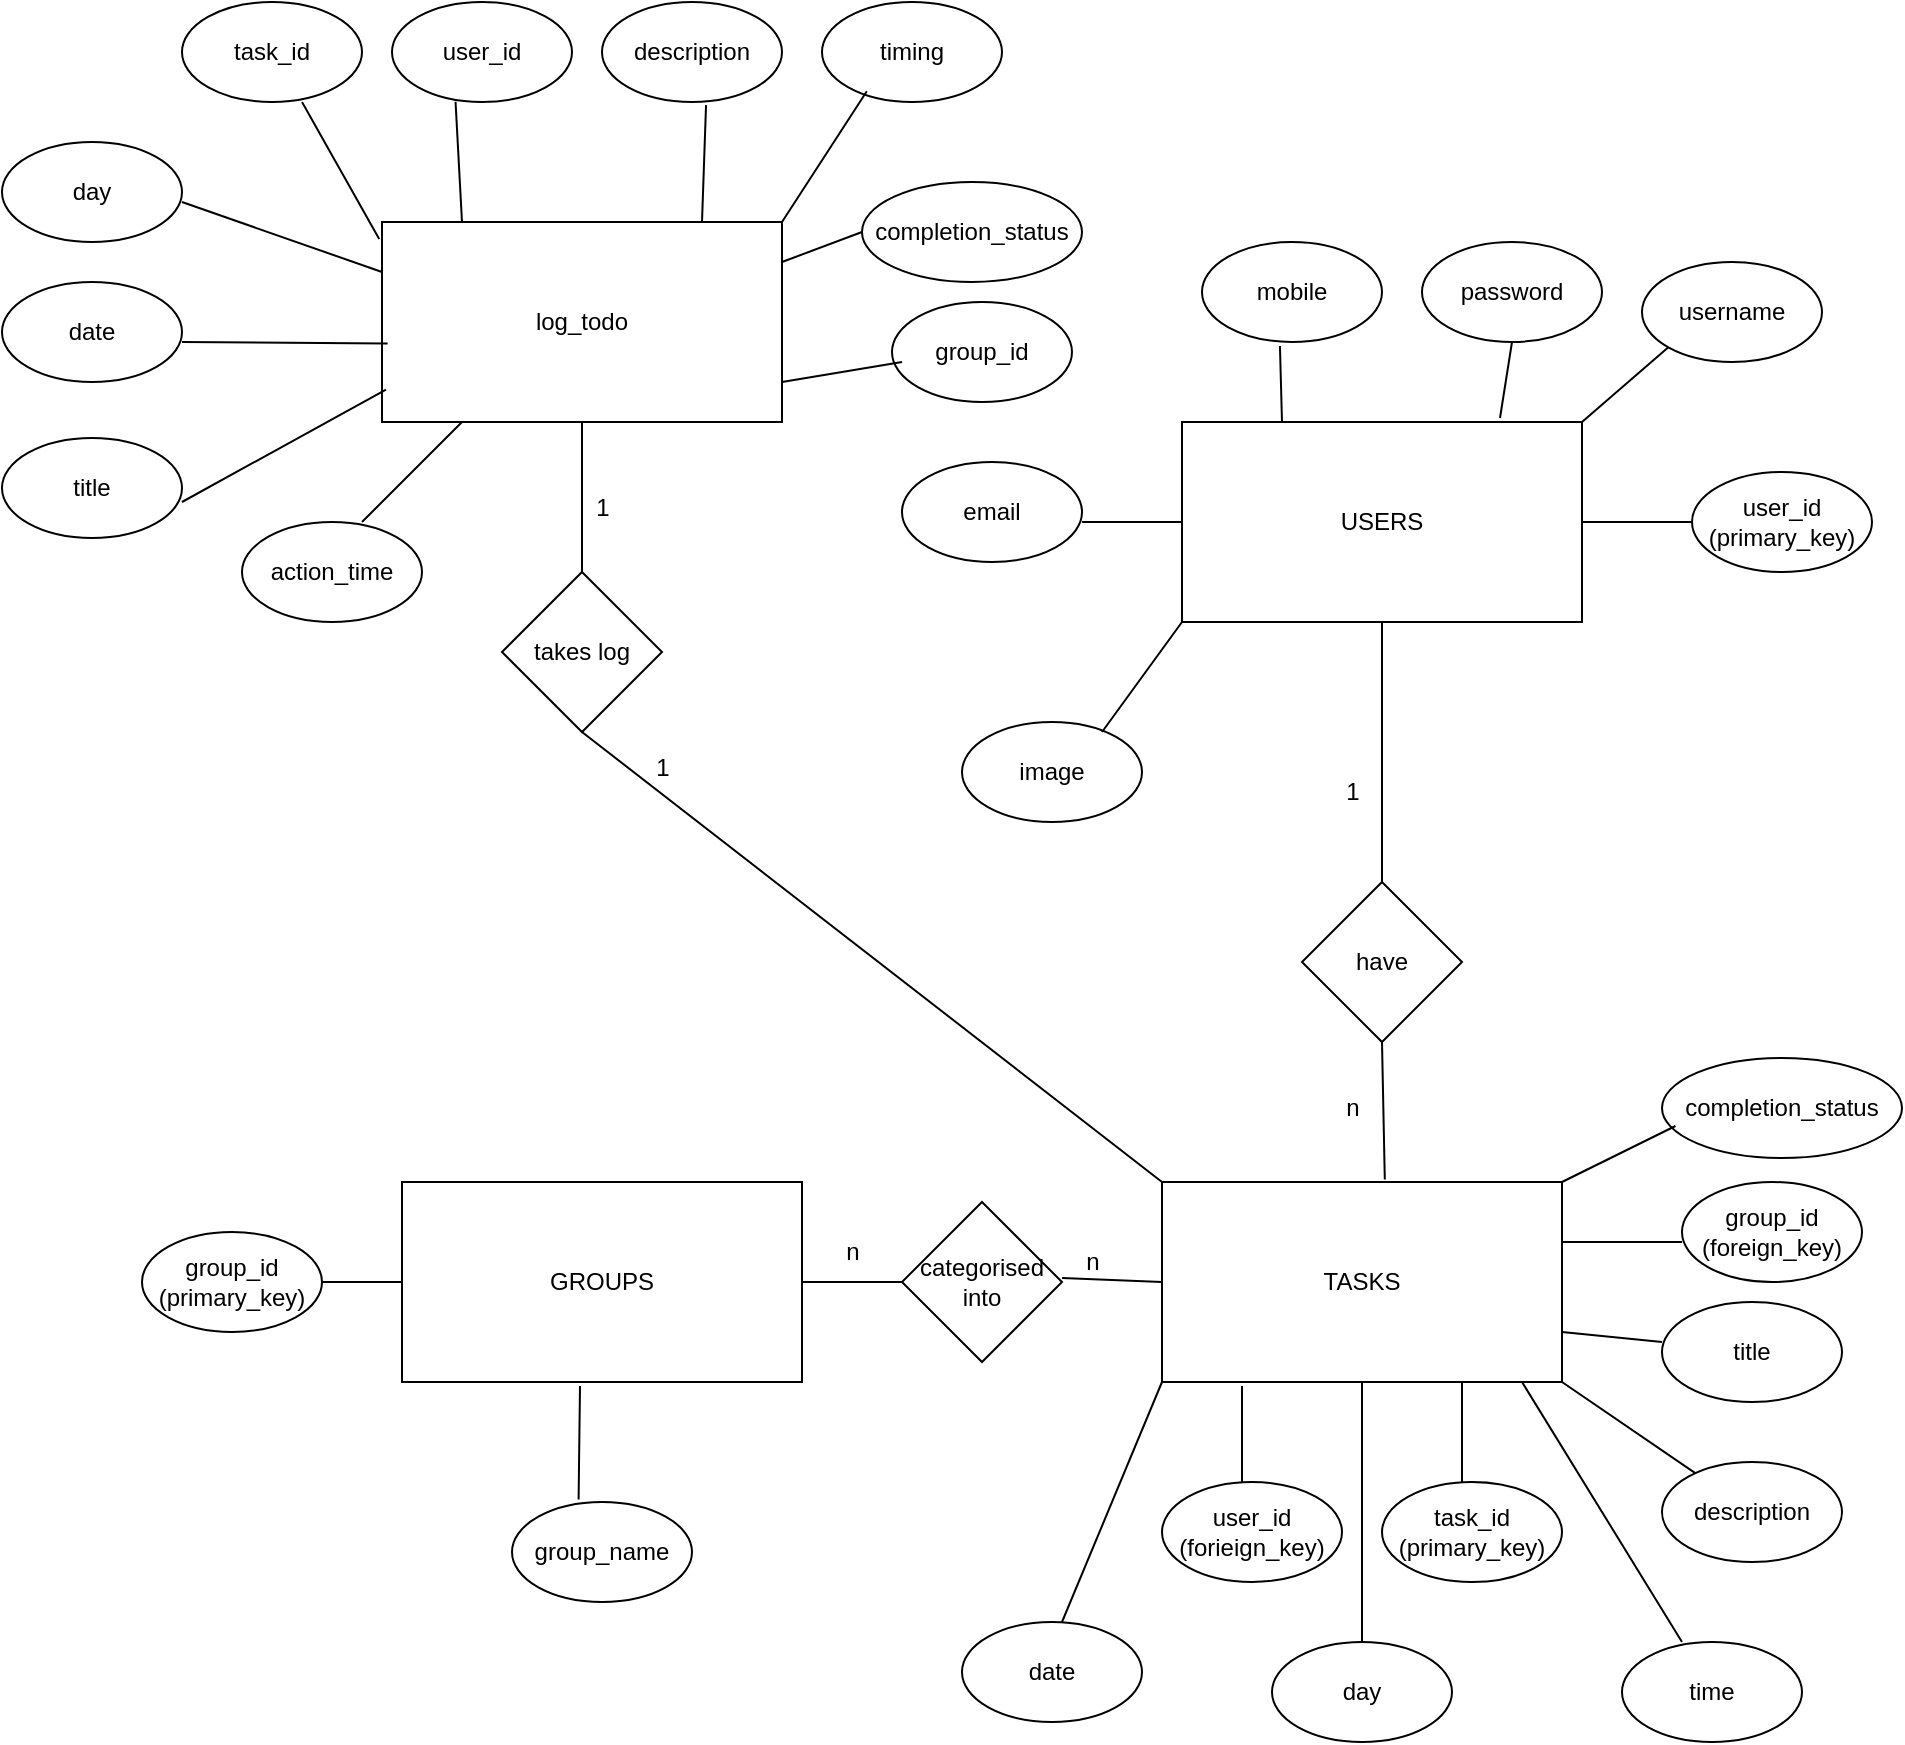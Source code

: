 <mxfile version="22.1.11" type="github">
  <diagram name="Page-1" id="78cO5fd4xYCx1AU30DrG">
    <mxGraphModel dx="2096" dy="1787" grid="1" gridSize="10" guides="1" tooltips="1" connect="1" arrows="1" fold="1" page="1" pageScale="1" pageWidth="850" pageHeight="1100" math="0" shadow="0">
      <root>
        <mxCell id="0" />
        <mxCell id="1" parent="0" />
        <mxCell id="2" value="GROUPS" style="rounded=0;whiteSpace=wrap;html=1;" parent="1" vertex="1">
          <mxGeometry x="20" y="390" width="200" height="100" as="geometry" />
        </mxCell>
        <mxCell id="3" value="log_todo" style="rounded=0;whiteSpace=wrap;html=1;" parent="1" vertex="1">
          <mxGeometry x="10" y="-90" width="200" height="100" as="geometry" />
        </mxCell>
        <mxCell id="4" value="TASKS" style="rounded=0;whiteSpace=wrap;html=1;" parent="1" vertex="1">
          <mxGeometry x="400" y="390" width="200" height="100" as="geometry" />
        </mxCell>
        <mxCell id="5" value="categorised&lt;br&gt;into" style="rhombus;whiteSpace=wrap;html=1;" parent="1" vertex="1">
          <mxGeometry x="270" y="400" width="80" height="80" as="geometry" />
        </mxCell>
        <mxCell id="6" value="takes log" style="rhombus;whiteSpace=wrap;html=1;" parent="1" vertex="1">
          <mxGeometry x="70" y="85" width="80" height="80" as="geometry" />
        </mxCell>
        <mxCell id="7" value="have" style="rhombus;whiteSpace=wrap;html=1;" parent="1" vertex="1">
          <mxGeometry x="470" y="240" width="80" height="80" as="geometry" />
        </mxCell>
        <mxCell id="8" value="group_id&lt;br&gt;(primary_key)" style="ellipse;whiteSpace=wrap;html=1;" parent="1" vertex="1">
          <mxGeometry x="-110" y="415" width="90" height="50" as="geometry" />
        </mxCell>
        <mxCell id="9" value="group_name" style="ellipse;whiteSpace=wrap;html=1;" parent="1" vertex="1">
          <mxGeometry x="75" y="550" width="90" height="50" as="geometry" />
        </mxCell>
        <mxCell id="10" value="" style="endArrow=none;html=1;rounded=0;" parent="1" edge="1">
          <mxGeometry width="50" height="50" relative="1" as="geometry">
            <mxPoint x="-20" y="440" as="sourcePoint" />
            <mxPoint x="20" y="440" as="targetPoint" />
          </mxGeometry>
        </mxCell>
        <mxCell id="11" value="" style="endArrow=none;html=1;rounded=0;entryX=0.445;entryY=1.02;entryDx=0;entryDy=0;entryPerimeter=0;exitX=0.37;exitY=-0.026;exitDx=0;exitDy=0;exitPerimeter=0;" parent="1" source="9" target="2" edge="1">
          <mxGeometry width="50" height="50" relative="1" as="geometry">
            <mxPoint x="170" y="550" as="sourcePoint" />
            <mxPoint x="220" y="500" as="targetPoint" />
          </mxGeometry>
        </mxCell>
        <mxCell id="12" value="" style="endArrow=none;html=1;rounded=0;entryX=0;entryY=0.5;entryDx=0;entryDy=0;" parent="1" target="4" edge="1">
          <mxGeometry width="50" height="50" relative="1" as="geometry">
            <mxPoint x="350" y="438" as="sourcePoint" />
            <mxPoint x="350.0" y="368" as="targetPoint" />
          </mxGeometry>
        </mxCell>
        <mxCell id="13" value="" style="endArrow=none;html=1;rounded=0;entryX=0;entryY=0.5;entryDx=0;entryDy=0;exitX=1;exitY=0.5;exitDx=0;exitDy=0;" parent="1" source="2" target="5" edge="1">
          <mxGeometry width="50" height="50" relative="1" as="geometry">
            <mxPoint x="180" y="390" as="sourcePoint" />
            <mxPoint x="230" y="340" as="targetPoint" />
          </mxGeometry>
        </mxCell>
        <mxCell id="14" value="n" style="text;html=1;align=center;verticalAlign=middle;resizable=0;points=[];autosize=1;strokeColor=none;fillColor=none;" parent="1" vertex="1">
          <mxGeometry x="350" y="415" width="30" height="30" as="geometry" />
        </mxCell>
        <mxCell id="15" value="user_id&lt;br&gt;(forieign_key)" style="ellipse;whiteSpace=wrap;html=1;" parent="1" vertex="1">
          <mxGeometry x="400" y="540" width="90" height="50" as="geometry" />
        </mxCell>
        <mxCell id="16" value="" style="endArrow=none;html=1;rounded=0;entryX=0.2;entryY=1.02;entryDx=0;entryDy=0;entryPerimeter=0;" parent="1" target="4" edge="1">
          <mxGeometry width="50" height="50" relative="1" as="geometry">
            <mxPoint x="440" y="540" as="sourcePoint" />
            <mxPoint x="490" y="490" as="targetPoint" />
          </mxGeometry>
        </mxCell>
        <mxCell id="17" value="task_id&lt;br&gt;(primary_key)" style="ellipse;whiteSpace=wrap;html=1;" parent="1" vertex="1">
          <mxGeometry x="510" y="540" width="90" height="50" as="geometry" />
        </mxCell>
        <mxCell id="18" value="" style="endArrow=none;html=1;rounded=0;entryX=0.75;entryY=1;entryDx=0;entryDy=0;" parent="1" target="4" edge="1">
          <mxGeometry width="50" height="50" relative="1" as="geometry">
            <mxPoint x="550" y="540" as="sourcePoint" />
            <mxPoint x="600" y="490" as="targetPoint" />
          </mxGeometry>
        </mxCell>
        <mxCell id="19" value="title" style="ellipse;whiteSpace=wrap;html=1;" parent="1" vertex="1">
          <mxGeometry x="650" y="450" width="90" height="50" as="geometry" />
        </mxCell>
        <mxCell id="20" value="" style="endArrow=none;html=1;rounded=0;exitX=1;exitY=0.75;exitDx=0;exitDy=0;" parent="1" source="4" edge="1">
          <mxGeometry width="50" height="50" relative="1" as="geometry">
            <mxPoint x="600" y="520" as="sourcePoint" />
            <mxPoint x="650" y="470" as="targetPoint" />
          </mxGeometry>
        </mxCell>
        <mxCell id="21" value="group_id&lt;br&gt;(foreign_key)" style="ellipse;whiteSpace=wrap;html=1;" parent="1" vertex="1">
          <mxGeometry x="660" y="390" width="90" height="50" as="geometry" />
        </mxCell>
        <mxCell id="22" value="" style="endArrow=none;html=1;rounded=0;" parent="1" edge="1">
          <mxGeometry width="50" height="50" relative="1" as="geometry">
            <mxPoint x="600" y="420" as="sourcePoint" />
            <mxPoint x="660" y="420" as="targetPoint" />
          </mxGeometry>
        </mxCell>
        <mxCell id="23" value="description" style="ellipse;whiteSpace=wrap;html=1;" parent="1" vertex="1">
          <mxGeometry x="650" y="530" width="90" height="50" as="geometry" />
        </mxCell>
        <mxCell id="24" value="" style="endArrow=none;html=1;rounded=0;" parent="1" target="23" edge="1">
          <mxGeometry width="50" height="50" relative="1" as="geometry">
            <mxPoint x="600" y="490" as="sourcePoint" />
            <mxPoint x="650" y="440" as="targetPoint" />
          </mxGeometry>
        </mxCell>
        <mxCell id="25" value="day" style="ellipse;whiteSpace=wrap;html=1;" parent="1" vertex="1">
          <mxGeometry x="455" y="620" width="90" height="50" as="geometry" />
        </mxCell>
        <mxCell id="26" value="time" style="ellipse;whiteSpace=wrap;html=1;" parent="1" vertex="1">
          <mxGeometry x="630" y="620" width="90" height="50" as="geometry" />
        </mxCell>
        <mxCell id="27" value="" style="endArrow=none;html=1;rounded=0;entryX=0.5;entryY=1;entryDx=0;entryDy=0;" parent="1" target="4" edge="1">
          <mxGeometry width="50" height="50" relative="1" as="geometry">
            <mxPoint x="500" y="620" as="sourcePoint" />
            <mxPoint x="550" y="570" as="targetPoint" />
          </mxGeometry>
        </mxCell>
        <mxCell id="28" value="" style="endArrow=none;html=1;rounded=0;entryX=0.9;entryY=1;entryDx=0;entryDy=0;entryPerimeter=0;" parent="1" target="4" edge="1">
          <mxGeometry width="50" height="50" relative="1" as="geometry">
            <mxPoint x="660" y="620" as="sourcePoint" />
            <mxPoint x="710" y="570" as="targetPoint" />
          </mxGeometry>
        </mxCell>
        <mxCell id="29" value="date" style="ellipse;whiteSpace=wrap;html=1;" parent="1" vertex="1">
          <mxGeometry x="300" y="610" width="90" height="50" as="geometry" />
        </mxCell>
        <mxCell id="30" value="" style="endArrow=none;html=1;rounded=0;entryX=0;entryY=1;entryDx=0;entryDy=0;" parent="1" target="4" edge="1">
          <mxGeometry width="50" height="50" relative="1" as="geometry">
            <mxPoint x="350" y="610" as="sourcePoint" />
            <mxPoint x="400" y="560" as="targetPoint" />
          </mxGeometry>
        </mxCell>
        <mxCell id="31" value="completion_status" style="ellipse;whiteSpace=wrap;html=1;" parent="1" vertex="1">
          <mxGeometry x="650" y="328" width="120" height="50" as="geometry" />
        </mxCell>
        <mxCell id="32" value="" style="endArrow=none;html=1;rounded=0;entryX=0.056;entryY=0.68;entryDx=0;entryDy=0;entryPerimeter=0;" parent="1" target="31" edge="1">
          <mxGeometry width="50" height="50" relative="1" as="geometry">
            <mxPoint x="600" y="390" as="sourcePoint" />
            <mxPoint x="650" y="340" as="targetPoint" />
          </mxGeometry>
        </mxCell>
        <mxCell id="33" value="" style="endArrow=none;html=1;rounded=0;entryX=0.5;entryY=0;entryDx=0;entryDy=0;exitX=0.5;exitY=1;exitDx=0;exitDy=0;" parent="1" source="37" target="7" edge="1">
          <mxGeometry width="50" height="50" relative="1" as="geometry">
            <mxPoint x="280" y="170" as="sourcePoint" />
            <mxPoint x="330" y="120" as="targetPoint" />
          </mxGeometry>
        </mxCell>
        <mxCell id="34" value="" style="endArrow=none;html=1;rounded=0;entryX=0.557;entryY=-0.013;entryDx=0;entryDy=0;exitX=0.5;exitY=1;exitDx=0;exitDy=0;entryPerimeter=0;" parent="1" source="7" target="4" edge="1">
          <mxGeometry width="50" height="50" relative="1" as="geometry">
            <mxPoint x="340" y="330" as="sourcePoint" />
            <mxPoint x="390" y="280" as="targetPoint" />
          </mxGeometry>
        </mxCell>
        <mxCell id="35" value="n" style="text;html=1;align=center;verticalAlign=middle;resizable=0;points=[];autosize=1;strokeColor=none;fillColor=none;" parent="1" vertex="1">
          <mxGeometry x="480" y="338" width="30" height="30" as="geometry" />
        </mxCell>
        <mxCell id="36" value="n" style="text;html=1;align=center;verticalAlign=middle;resizable=0;points=[];autosize=1;strokeColor=none;fillColor=none;" parent="1" vertex="1">
          <mxGeometry x="230" y="410" width="30" height="30" as="geometry" />
        </mxCell>
        <mxCell id="37" value="USERS" style="rounded=0;whiteSpace=wrap;html=1;" parent="1" vertex="1">
          <mxGeometry x="410" y="10" width="200" height="100" as="geometry" />
        </mxCell>
        <mxCell id="38" value="" style="endArrow=none;html=1;rounded=0;" parent="1" target="39" edge="1">
          <mxGeometry width="50" height="50" relative="1" as="geometry">
            <mxPoint x="610" y="60" as="sourcePoint" />
            <mxPoint x="680" y="60" as="targetPoint" />
          </mxGeometry>
        </mxCell>
        <mxCell id="39" value="user_id&lt;br&gt;(primary_key)" style="ellipse;whiteSpace=wrap;html=1;" parent="1" vertex="1">
          <mxGeometry x="665" y="35" width="90" height="50" as="geometry" />
        </mxCell>
        <mxCell id="40" value="username" style="ellipse;whiteSpace=wrap;html=1;" parent="1" vertex="1">
          <mxGeometry x="640" y="-70" width="90" height="50" as="geometry" />
        </mxCell>
        <mxCell id="41" value="" style="endArrow=none;html=1;rounded=0;exitX=1;exitY=0;exitDx=0;exitDy=0;entryX=0;entryY=1;entryDx=0;entryDy=0;" parent="1" source="37" target="40" edge="1">
          <mxGeometry width="50" height="50" relative="1" as="geometry">
            <mxPoint x="615" y="30" as="sourcePoint" />
            <mxPoint x="665" y="-20" as="targetPoint" />
          </mxGeometry>
        </mxCell>
        <mxCell id="42" value="password" style="ellipse;whiteSpace=wrap;html=1;" parent="1" vertex="1">
          <mxGeometry x="530" y="-80" width="90" height="50" as="geometry" />
        </mxCell>
        <mxCell id="43" value="" style="endArrow=none;html=1;rounded=0;entryX=0.5;entryY=1;entryDx=0;entryDy=0;exitX=0.795;exitY=-0.02;exitDx=0;exitDy=0;exitPerimeter=0;" parent="1" source="37" target="42" edge="1">
          <mxGeometry width="50" height="50" relative="1" as="geometry">
            <mxPoint x="565" y="20" as="sourcePoint" />
            <mxPoint x="610" y="-40" as="targetPoint" />
          </mxGeometry>
        </mxCell>
        <mxCell id="44" value="mobile" style="ellipse;whiteSpace=wrap;html=1;" parent="1" vertex="1">
          <mxGeometry x="420" y="-80" width="90" height="50" as="geometry" />
        </mxCell>
        <mxCell id="45" value="" style="endArrow=none;html=1;rounded=0;entryX=0.433;entryY=1.04;entryDx=0;entryDy=0;entryPerimeter=0;" parent="1" target="44" edge="1">
          <mxGeometry width="50" height="50" relative="1" as="geometry">
            <mxPoint x="460" y="10" as="sourcePoint" />
            <mxPoint x="510" y="-40" as="targetPoint" />
          </mxGeometry>
        </mxCell>
        <mxCell id="46" value="email" style="ellipse;whiteSpace=wrap;html=1;" parent="1" vertex="1">
          <mxGeometry x="270" y="30" width="90" height="50" as="geometry" />
        </mxCell>
        <mxCell id="47" value="" style="endArrow=none;html=1;rounded=0;entryX=0;entryY=0.5;entryDx=0;entryDy=0;" parent="1" target="37" edge="1">
          <mxGeometry width="50" height="50" relative="1" as="geometry">
            <mxPoint x="360" y="60" as="sourcePoint" />
            <mxPoint x="410" y="10" as="targetPoint" />
          </mxGeometry>
        </mxCell>
        <mxCell id="48" value="image" style="ellipse;whiteSpace=wrap;html=1;" parent="1" vertex="1">
          <mxGeometry x="300" y="160" width="90" height="50" as="geometry" />
        </mxCell>
        <mxCell id="49" value="" style="endArrow=none;html=1;rounded=0;entryX=0;entryY=1;entryDx=0;entryDy=0;" parent="1" target="37" edge="1">
          <mxGeometry width="50" height="50" relative="1" as="geometry">
            <mxPoint x="370" y="165" as="sourcePoint" />
            <mxPoint x="420" y="135" as="targetPoint" />
          </mxGeometry>
        </mxCell>
        <mxCell id="50" value="1" style="text;html=1;align=center;verticalAlign=middle;resizable=0;points=[];autosize=1;strokeColor=none;fillColor=none;" parent="1" vertex="1">
          <mxGeometry x="480" y="180" width="30" height="30" as="geometry" />
        </mxCell>
        <mxCell id="51" value="" style="endArrow=none;html=1;rounded=0;entryX=0;entryY=0;entryDx=0;entryDy=0;exitX=0.5;exitY=1;exitDx=0;exitDy=0;" parent="1" source="6" target="4" edge="1">
          <mxGeometry width="50" height="50" relative="1" as="geometry">
            <mxPoint x="110" y="170" as="sourcePoint" />
            <mxPoint x="390" y="390" as="targetPoint" />
          </mxGeometry>
        </mxCell>
        <mxCell id="52" value="" style="endArrow=none;html=1;rounded=0;exitX=0.5;exitY=0;exitDx=0;exitDy=0;entryX=0.5;entryY=1;entryDx=0;entryDy=0;" parent="1" source="6" target="3" edge="1">
          <mxGeometry width="50" height="50" relative="1" as="geometry">
            <mxPoint x="110" y="80" as="sourcePoint" />
            <mxPoint x="160" y="30" as="targetPoint" />
          </mxGeometry>
        </mxCell>
        <mxCell id="53" value="1" style="text;html=1;align=center;verticalAlign=middle;resizable=0;points=[];autosize=1;strokeColor=none;fillColor=none;" parent="1" vertex="1">
          <mxGeometry x="105" y="38" width="30" height="30" as="geometry" />
        </mxCell>
        <mxCell id="54" value="1" style="text;html=1;align=center;verticalAlign=middle;resizable=0;points=[];autosize=1;strokeColor=none;fillColor=none;" parent="1" vertex="1">
          <mxGeometry x="135" y="168" width="30" height="30" as="geometry" />
        </mxCell>
        <mxCell id="55" value="user_id" style="ellipse;whiteSpace=wrap;html=1;" parent="1" vertex="1">
          <mxGeometry x="15" y="-200" width="90" height="50" as="geometry" />
        </mxCell>
        <mxCell id="56" value="task_id&lt;br&gt;" style="ellipse;whiteSpace=wrap;html=1;" parent="1" vertex="1">
          <mxGeometry x="-90" y="-200" width="90" height="50" as="geometry" />
        </mxCell>
        <mxCell id="57" value="description" style="ellipse;whiteSpace=wrap;html=1;" parent="1" vertex="1">
          <mxGeometry x="120" y="-200" width="90" height="50" as="geometry" />
        </mxCell>
        <mxCell id="58" value="day" style="ellipse;whiteSpace=wrap;html=1;" parent="1" vertex="1">
          <mxGeometry x="-180" y="-130" width="90" height="50" as="geometry" />
        </mxCell>
        <mxCell id="59" value="timing" style="ellipse;whiteSpace=wrap;html=1;" parent="1" vertex="1">
          <mxGeometry x="230" y="-200" width="90" height="50" as="geometry" />
        </mxCell>
        <mxCell id="60" value="date" style="ellipse;whiteSpace=wrap;html=1;" parent="1" vertex="1">
          <mxGeometry x="-180" y="-60" width="90" height="50" as="geometry" />
        </mxCell>
        <mxCell id="61" value="" style="endArrow=none;html=1;rounded=0;entryX=0;entryY=0.25;entryDx=0;entryDy=0;" parent="1" target="3" edge="1">
          <mxGeometry width="50" height="50" relative="1" as="geometry">
            <mxPoint x="-90" y="-100" as="sourcePoint" />
            <mxPoint x="-40" y="-150" as="targetPoint" />
          </mxGeometry>
        </mxCell>
        <mxCell id="62" value="" style="endArrow=none;html=1;rounded=0;entryX=0.014;entryY=0.607;entryDx=0;entryDy=0;entryPerimeter=0;" parent="1" target="3" edge="1">
          <mxGeometry width="50" height="50" relative="1" as="geometry">
            <mxPoint x="-90" y="-30" as="sourcePoint" />
            <mxPoint x="-40" y="-80" as="targetPoint" />
          </mxGeometry>
        </mxCell>
        <mxCell id="63" value="" style="endArrow=none;html=1;rounded=0;entryX=-0.007;entryY=0.085;entryDx=0;entryDy=0;entryPerimeter=0;" parent="1" target="3" edge="1">
          <mxGeometry width="50" height="50" relative="1" as="geometry">
            <mxPoint x="-30" y="-150" as="sourcePoint" />
            <mxPoint x="20" y="-200" as="targetPoint" />
          </mxGeometry>
        </mxCell>
        <mxCell id="64" value="" style="endArrow=none;html=1;rounded=0;entryX=0.353;entryY=0.997;entryDx=0;entryDy=0;entryPerimeter=0;" parent="1" target="55" edge="1">
          <mxGeometry width="50" height="50" relative="1" as="geometry">
            <mxPoint x="50" y="-90" as="sourcePoint" />
            <mxPoint x="100" y="-140" as="targetPoint" />
          </mxGeometry>
        </mxCell>
        <mxCell id="65" value="" style="endArrow=none;html=1;rounded=0;entryX=0.578;entryY=1.031;entryDx=0;entryDy=0;entryPerimeter=0;" parent="1" target="57" edge="1">
          <mxGeometry width="50" height="50" relative="1" as="geometry">
            <mxPoint x="170" y="-90" as="sourcePoint" />
            <mxPoint x="220" y="-140" as="targetPoint" />
          </mxGeometry>
        </mxCell>
        <mxCell id="66" value="" style="endArrow=none;html=1;rounded=0;entryX=0.249;entryY=0.892;entryDx=0;entryDy=0;entryPerimeter=0;" parent="1" target="59" edge="1">
          <mxGeometry width="50" height="50" relative="1" as="geometry">
            <mxPoint x="210" y="-90" as="sourcePoint" />
            <mxPoint x="250" y="-150" as="targetPoint" />
          </mxGeometry>
        </mxCell>
        <mxCell id="67" value="title" style="ellipse;whiteSpace=wrap;html=1;" parent="1" vertex="1">
          <mxGeometry x="-180" y="18" width="90" height="50" as="geometry" />
        </mxCell>
        <mxCell id="68" value="" style="endArrow=none;html=1;rounded=0;entryX=0.01;entryY=0.838;entryDx=0;entryDy=0;entryPerimeter=0;" parent="1" target="3" edge="1">
          <mxGeometry width="50" height="50" relative="1" as="geometry">
            <mxPoint x="-90" y="50" as="sourcePoint" />
            <mxPoint x="-40" as="targetPoint" />
          </mxGeometry>
        </mxCell>
        <mxCell id="69" value="completion_status" style="ellipse;whiteSpace=wrap;html=1;" parent="1" vertex="1">
          <mxGeometry x="250" y="-110" width="110" height="50" as="geometry" />
        </mxCell>
        <mxCell id="70" value="" style="endArrow=none;html=1;rounded=0;entryX=0;entryY=0.5;entryDx=0;entryDy=0;" parent="1" target="69" edge="1">
          <mxGeometry width="50" height="50" relative="1" as="geometry">
            <mxPoint x="210" y="-70" as="sourcePoint" />
            <mxPoint x="260" y="-120" as="targetPoint" />
          </mxGeometry>
        </mxCell>
        <mxCell id="71" value="group_id" style="ellipse;whiteSpace=wrap;html=1;" parent="1" vertex="1">
          <mxGeometry x="265" y="-50" width="90" height="50" as="geometry" />
        </mxCell>
        <mxCell id="72" value="" style="endArrow=none;html=1;rounded=0;entryX=0.056;entryY=0.6;entryDx=0;entryDy=0;entryPerimeter=0;" parent="1" target="71" edge="1">
          <mxGeometry width="50" height="50" relative="1" as="geometry">
            <mxPoint x="210" y="-10" as="sourcePoint" />
            <mxPoint x="260" y="-60" as="targetPoint" />
          </mxGeometry>
        </mxCell>
        <mxCell id="73" value="action_time" style="ellipse;whiteSpace=wrap;html=1;" parent="1" vertex="1">
          <mxGeometry x="-60" y="60" width="90" height="50" as="geometry" />
        </mxCell>
        <mxCell id="74" value="" style="endArrow=none;html=1;rounded=0;" parent="1" edge="1">
          <mxGeometry width="50" height="50" relative="1" as="geometry">
            <mxPoint y="60" as="sourcePoint" />
            <mxPoint x="50" y="10" as="targetPoint" />
          </mxGeometry>
        </mxCell>
      </root>
    </mxGraphModel>
  </diagram>
</mxfile>
